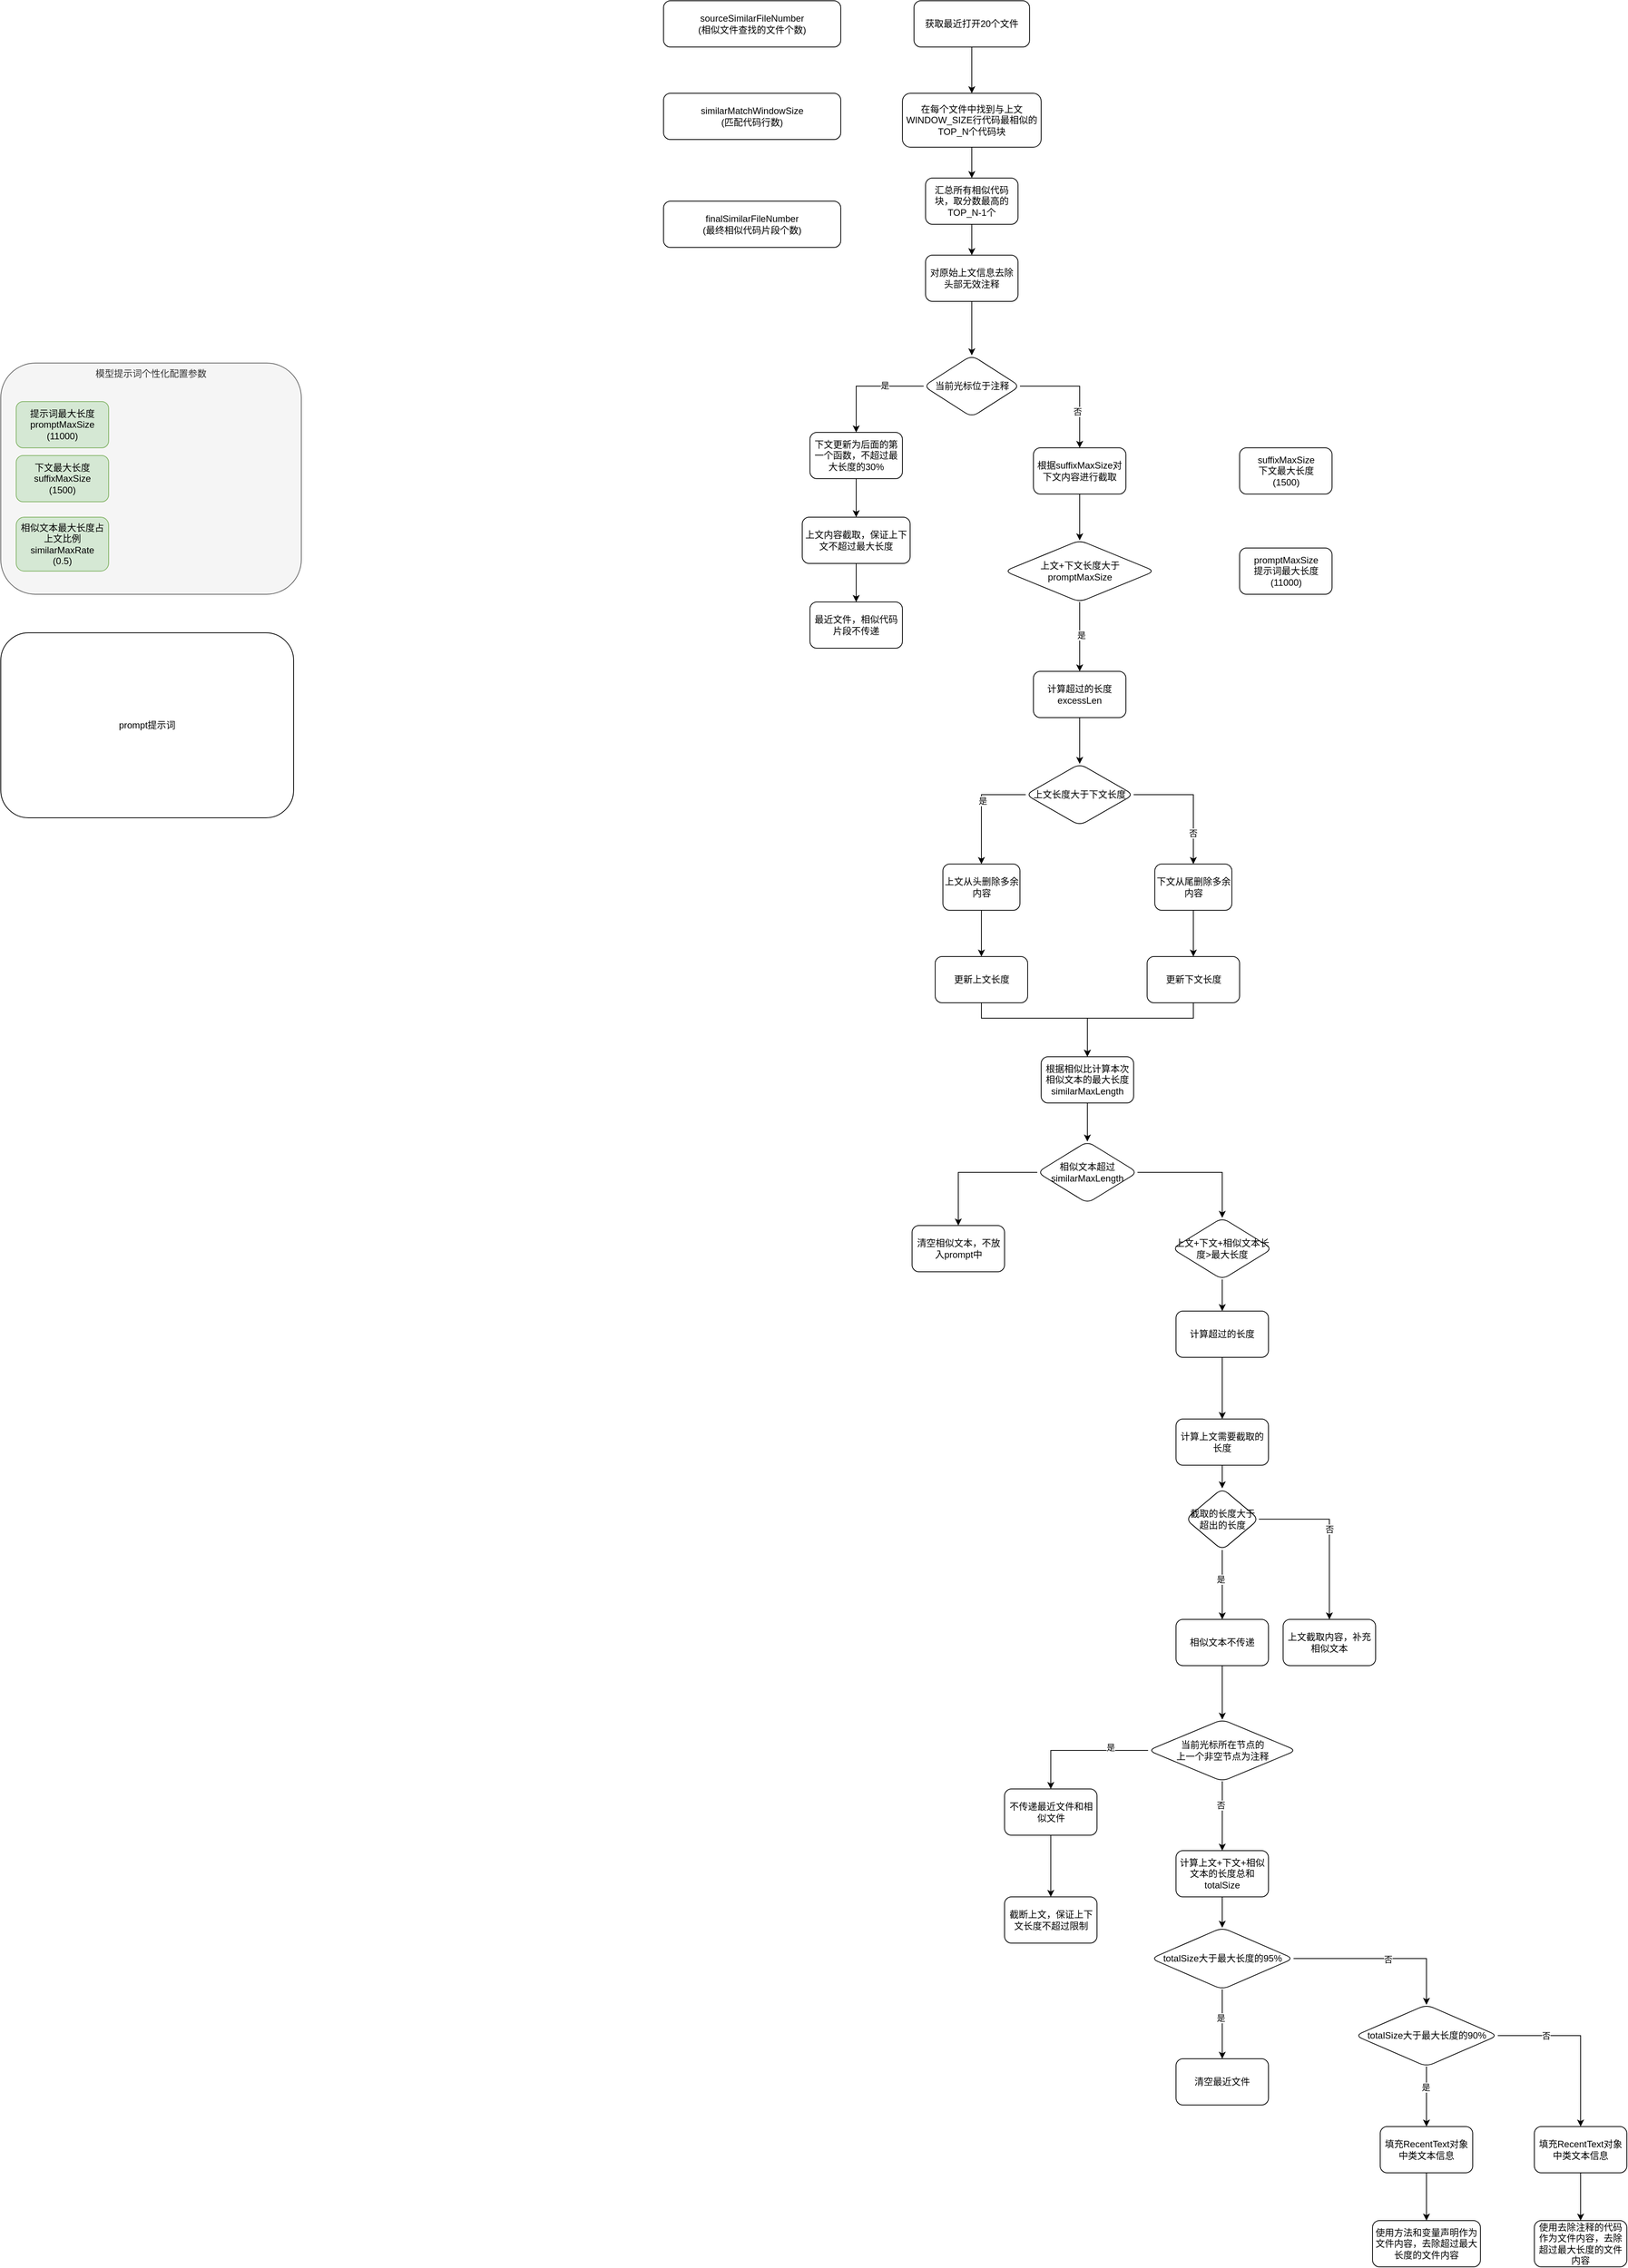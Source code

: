 <mxfile version="24.6.4" type="github" pages="2">
  <diagram id="vzhNXn0cpR2loQYzylK0" name="代码续写prompt构建">
    <mxGraphModel dx="1740" dy="1658" grid="1" gridSize="10" guides="1" tooltips="1" connect="1" arrows="1" fold="1" page="1" pageScale="1" pageWidth="827" pageHeight="1169" math="0" shadow="0">
      <root>
        <mxCell id="0" />
        <mxCell id="1" parent="0" />
        <mxCell id="raw9m31f8Q8C_QpOb1Fa-3" value="模型提示词个性化配置参数" style="rounded=1;whiteSpace=wrap;html=1;verticalAlign=top;fillColor=#f5f5f5;fontColor=#333333;strokeColor=#666666;" parent="1" vertex="1">
          <mxGeometry x="-10" y="50" width="390" height="300" as="geometry" />
        </mxCell>
        <mxCell id="raw9m31f8Q8C_QpOb1Fa-1" value="&lt;div&gt;提示词最大长度&lt;/div&gt;&lt;div&gt;&lt;span style=&quot;background-color: initial;&quot;&gt;promptMaxSize&lt;/span&gt;&lt;/div&gt;&lt;div&gt;&lt;span style=&quot;background-color: initial;&quot;&gt;(11000)&lt;/span&gt;&lt;/div&gt;" style="rounded=1;whiteSpace=wrap;html=1;fillColor=#d5e8d4;strokeColor=#82b366;" parent="1" vertex="1">
          <mxGeometry x="10" y="100" width="120" height="60" as="geometry" />
        </mxCell>
        <mxCell id="raw9m31f8Q8C_QpOb1Fa-2" value="&lt;div&gt;下文最大长度&lt;/div&gt;&lt;div&gt;suffix&lt;span style=&quot;background-color: initial;&quot;&gt;MaxSize&lt;/span&gt;&lt;/div&gt;&lt;div&gt;&lt;span style=&quot;background-color: initial;&quot;&gt;(1500)&lt;/span&gt;&lt;/div&gt;" style="rounded=1;whiteSpace=wrap;html=1;fillColor=#d5e8d4;strokeColor=#82b366;" parent="1" vertex="1">
          <mxGeometry x="10" y="170" width="120" height="60" as="geometry" />
        </mxCell>
        <mxCell id="raw9m31f8Q8C_QpOb1Fa-4" value="相似文本最大长度占上文比例&lt;div&gt;similarMaxRate&lt;/div&gt;&lt;div&gt;(0.5)&lt;/div&gt;" style="rounded=1;whiteSpace=wrap;html=1;fillColor=#d5e8d4;strokeColor=#82b366;" parent="1" vertex="1">
          <mxGeometry x="10" y="250" width="120" height="70" as="geometry" />
        </mxCell>
        <mxCell id="raw9m31f8Q8C_QpOb1Fa-5" value="prompt提示词" style="rounded=1;whiteSpace=wrap;html=1;" parent="1" vertex="1">
          <mxGeometry x="-10" y="400" width="380" height="240" as="geometry" />
        </mxCell>
        <mxCell id="raw9m31f8Q8C_QpOb1Fa-11" value="" style="edgeStyle=orthogonalEdgeStyle;rounded=0;orthogonalLoop=1;jettySize=auto;html=1;" parent="1" source="raw9m31f8Q8C_QpOb1Fa-6" target="raw9m31f8Q8C_QpOb1Fa-7" edge="1">
          <mxGeometry relative="1" as="geometry" />
        </mxCell>
        <mxCell id="raw9m31f8Q8C_QpOb1Fa-6" value="获取最近打开20个文件" style="rounded=1;whiteSpace=wrap;html=1;" parent="1" vertex="1">
          <mxGeometry x="1175" y="-420" width="150" height="60" as="geometry" />
        </mxCell>
        <mxCell id="raw9m31f8Q8C_QpOb1Fa-13" value="" style="edgeStyle=orthogonalEdgeStyle;rounded=0;orthogonalLoop=1;jettySize=auto;html=1;" parent="1" source="raw9m31f8Q8C_QpOb1Fa-7" target="raw9m31f8Q8C_QpOb1Fa-12" edge="1">
          <mxGeometry relative="1" as="geometry" />
        </mxCell>
        <mxCell id="raw9m31f8Q8C_QpOb1Fa-7" value="在每个文件中找到与上文WINDOW_SIZE行代码最相似的TOP_N个代码块" style="rounded=1;whiteSpace=wrap;html=1;" parent="1" vertex="1">
          <mxGeometry x="1160" y="-300" width="180" height="70" as="geometry" />
        </mxCell>
        <mxCell id="B659ajGcxB3UIlLO64on-47" style="edgeStyle=orthogonalEdgeStyle;rounded=0;orthogonalLoop=1;jettySize=auto;html=1;entryX=0.5;entryY=0;entryDx=0;entryDy=0;" edge="1" parent="1" source="raw9m31f8Q8C_QpOb1Fa-12" target="raw9m31f8Q8C_QpOb1Fa-14">
          <mxGeometry relative="1" as="geometry" />
        </mxCell>
        <mxCell id="raw9m31f8Q8C_QpOb1Fa-12" value="汇总所有相似代码块，取分数最高的TOP_N-1个" style="whiteSpace=wrap;html=1;rounded=1;" parent="1" vertex="1">
          <mxGeometry x="1190" y="-190" width="120" height="60" as="geometry" />
        </mxCell>
        <mxCell id="raw9m31f8Q8C_QpOb1Fa-16" value="" style="edgeStyle=orthogonalEdgeStyle;rounded=0;orthogonalLoop=1;jettySize=auto;html=1;" parent="1" source="raw9m31f8Q8C_QpOb1Fa-14" target="raw9m31f8Q8C_QpOb1Fa-15" edge="1">
          <mxGeometry relative="1" as="geometry" />
        </mxCell>
        <mxCell id="raw9m31f8Q8C_QpOb1Fa-14" value="对原始上文信息去除头部无效注释" style="rounded=1;whiteSpace=wrap;html=1;" parent="1" vertex="1">
          <mxGeometry x="1190" y="-90" width="120" height="60" as="geometry" />
        </mxCell>
        <mxCell id="raw9m31f8Q8C_QpOb1Fa-18" value="" style="edgeStyle=orthogonalEdgeStyle;rounded=0;orthogonalLoop=1;jettySize=auto;html=1;" parent="1" source="raw9m31f8Q8C_QpOb1Fa-15" target="raw9m31f8Q8C_QpOb1Fa-17" edge="1">
          <mxGeometry relative="1" as="geometry" />
        </mxCell>
        <mxCell id="raw9m31f8Q8C_QpOb1Fa-19" value="是" style="edgeLabel;html=1;align=center;verticalAlign=middle;resizable=0;points=[];" parent="raw9m31f8Q8C_QpOb1Fa-18" vertex="1" connectable="0">
          <mxGeometry x="-0.316" y="-1" relative="1" as="geometry">
            <mxPoint as="offset" />
          </mxGeometry>
        </mxCell>
        <mxCell id="raw9m31f8Q8C_QpOb1Fa-21" value="" style="edgeStyle=orthogonalEdgeStyle;rounded=0;orthogonalLoop=1;jettySize=auto;html=1;" parent="1" source="raw9m31f8Q8C_QpOb1Fa-15" target="raw9m31f8Q8C_QpOb1Fa-20" edge="1">
          <mxGeometry relative="1" as="geometry" />
        </mxCell>
        <mxCell id="raw9m31f8Q8C_QpOb1Fa-22" value="否" style="edgeLabel;html=1;align=center;verticalAlign=middle;resizable=0;points=[];" parent="raw9m31f8Q8C_QpOb1Fa-21" vertex="1" connectable="0">
          <mxGeometry x="0.403" y="-3" relative="1" as="geometry">
            <mxPoint as="offset" />
          </mxGeometry>
        </mxCell>
        <mxCell id="raw9m31f8Q8C_QpOb1Fa-15" value="当前光标位于注释" style="rhombus;whiteSpace=wrap;html=1;rounded=1;" parent="1" vertex="1">
          <mxGeometry x="1187.5" y="40" width="125" height="80" as="geometry" />
        </mxCell>
        <mxCell id="raw9m31f8Q8C_QpOb1Fa-24" value="" style="edgeStyle=orthogonalEdgeStyle;rounded=0;orthogonalLoop=1;jettySize=auto;html=1;" parent="1" source="raw9m31f8Q8C_QpOb1Fa-17" target="raw9m31f8Q8C_QpOb1Fa-23" edge="1">
          <mxGeometry relative="1" as="geometry" />
        </mxCell>
        <mxCell id="raw9m31f8Q8C_QpOb1Fa-17" value="下文更新为后面的第一个函数，不超过最大长度的30%" style="whiteSpace=wrap;html=1;rounded=1;" parent="1" vertex="1">
          <mxGeometry x="1040" y="140" width="120" height="60" as="geometry" />
        </mxCell>
        <mxCell id="raw9m31f8Q8C_QpOb1Fa-28" value="" style="edgeStyle=orthogonalEdgeStyle;rounded=0;orthogonalLoop=1;jettySize=auto;html=1;" parent="1" source="raw9m31f8Q8C_QpOb1Fa-20" target="raw9m31f8Q8C_QpOb1Fa-27" edge="1">
          <mxGeometry relative="1" as="geometry" />
        </mxCell>
        <mxCell id="raw9m31f8Q8C_QpOb1Fa-20" value="根据suffix&lt;span style=&quot;background-color: initial;&quot;&gt;MaxSize&lt;/span&gt;对下文内容进行截取" style="whiteSpace=wrap;html=1;rounded=1;" parent="1" vertex="1">
          <mxGeometry x="1330" y="160" width="120" height="60" as="geometry" />
        </mxCell>
        <mxCell id="raw9m31f8Q8C_QpOb1Fa-26" value="" style="edgeStyle=orthogonalEdgeStyle;rounded=0;orthogonalLoop=1;jettySize=auto;html=1;" parent="1" source="raw9m31f8Q8C_QpOb1Fa-23" target="raw9m31f8Q8C_QpOb1Fa-25" edge="1">
          <mxGeometry relative="1" as="geometry" />
        </mxCell>
        <mxCell id="raw9m31f8Q8C_QpOb1Fa-23" value="上文内容截取，保证上下文不超过最大长度" style="whiteSpace=wrap;html=1;rounded=1;" parent="1" vertex="1">
          <mxGeometry x="1030" y="250" width="140" height="60" as="geometry" />
        </mxCell>
        <mxCell id="raw9m31f8Q8C_QpOb1Fa-25" value="最近文件，相似代码片段不传递" style="whiteSpace=wrap;html=1;rounded=1;" parent="1" vertex="1">
          <mxGeometry x="1040" y="360" width="120" height="60" as="geometry" />
        </mxCell>
        <mxCell id="raw9m31f8Q8C_QpOb1Fa-30" value="" style="edgeStyle=orthogonalEdgeStyle;rounded=0;orthogonalLoop=1;jettySize=auto;html=1;" parent="1" source="raw9m31f8Q8C_QpOb1Fa-27" target="raw9m31f8Q8C_QpOb1Fa-29" edge="1">
          <mxGeometry relative="1" as="geometry" />
        </mxCell>
        <mxCell id="B659ajGcxB3UIlLO64on-53" value="是" style="edgeLabel;html=1;align=center;verticalAlign=middle;resizable=0;points=[];" vertex="1" connectable="0" parent="raw9m31f8Q8C_QpOb1Fa-30">
          <mxGeometry x="-0.047" y="2" relative="1" as="geometry">
            <mxPoint as="offset" />
          </mxGeometry>
        </mxCell>
        <mxCell id="raw9m31f8Q8C_QpOb1Fa-27" value="上文+下文长度大于&lt;div&gt;promptMaxSize&lt;/div&gt;" style="rhombus;whiteSpace=wrap;html=1;rounded=1;" parent="1" vertex="1">
          <mxGeometry x="1292.5" y="280" width="195" height="80" as="geometry" />
        </mxCell>
        <mxCell id="raw9m31f8Q8C_QpOb1Fa-32" value="" style="edgeStyle=orthogonalEdgeStyle;rounded=0;orthogonalLoop=1;jettySize=auto;html=1;" parent="1" source="raw9m31f8Q8C_QpOb1Fa-29" target="raw9m31f8Q8C_QpOb1Fa-31" edge="1">
          <mxGeometry relative="1" as="geometry" />
        </mxCell>
        <mxCell id="raw9m31f8Q8C_QpOb1Fa-29" value="计算超过的长度&lt;div&gt;excessLen&lt;/div&gt;" style="whiteSpace=wrap;html=1;rounded=1;" parent="1" vertex="1">
          <mxGeometry x="1330" y="450" width="120" height="60" as="geometry" />
        </mxCell>
        <mxCell id="raw9m31f8Q8C_QpOb1Fa-34" value="" style="edgeStyle=orthogonalEdgeStyle;rounded=0;orthogonalLoop=1;jettySize=auto;html=1;" parent="1" source="raw9m31f8Q8C_QpOb1Fa-31" target="raw9m31f8Q8C_QpOb1Fa-33" edge="1">
          <mxGeometry relative="1" as="geometry" />
        </mxCell>
        <mxCell id="raw9m31f8Q8C_QpOb1Fa-41" value="是" style="edgeLabel;html=1;align=center;verticalAlign=middle;resizable=0;points=[];" parent="raw9m31f8Q8C_QpOb1Fa-34" vertex="1" connectable="0">
          <mxGeometry x="-0.116" y="1" relative="1" as="geometry">
            <mxPoint as="offset" />
          </mxGeometry>
        </mxCell>
        <mxCell id="raw9m31f8Q8C_QpOb1Fa-36" value="" style="edgeStyle=orthogonalEdgeStyle;rounded=0;orthogonalLoop=1;jettySize=auto;html=1;" parent="1" source="raw9m31f8Q8C_QpOb1Fa-31" target="raw9m31f8Q8C_QpOb1Fa-35" edge="1">
          <mxGeometry relative="1" as="geometry" />
        </mxCell>
        <mxCell id="raw9m31f8Q8C_QpOb1Fa-42" value="否" style="edgeLabel;html=1;align=center;verticalAlign=middle;resizable=0;points=[];" parent="raw9m31f8Q8C_QpOb1Fa-36" vertex="1" connectable="0">
          <mxGeometry x="0.516" y="-1" relative="1" as="geometry">
            <mxPoint as="offset" />
          </mxGeometry>
        </mxCell>
        <mxCell id="raw9m31f8Q8C_QpOb1Fa-31" value="上文长度大于下文长度" style="rhombus;whiteSpace=wrap;html=1;rounded=1;" parent="1" vertex="1">
          <mxGeometry x="1320" y="570" width="140" height="80" as="geometry" />
        </mxCell>
        <mxCell id="raw9m31f8Q8C_QpOb1Fa-38" value="" style="edgeStyle=orthogonalEdgeStyle;rounded=0;orthogonalLoop=1;jettySize=auto;html=1;" parent="1" source="raw9m31f8Q8C_QpOb1Fa-33" target="raw9m31f8Q8C_QpOb1Fa-37" edge="1">
          <mxGeometry relative="1" as="geometry" />
        </mxCell>
        <mxCell id="raw9m31f8Q8C_QpOb1Fa-33" value="上文从头删除多余内容" style="whiteSpace=wrap;html=1;rounded=1;" parent="1" vertex="1">
          <mxGeometry x="1212.5" y="700" width="100" height="60" as="geometry" />
        </mxCell>
        <mxCell id="raw9m31f8Q8C_QpOb1Fa-40" style="edgeStyle=orthogonalEdgeStyle;rounded=0;orthogonalLoop=1;jettySize=auto;html=1;entryX=0.5;entryY=0;entryDx=0;entryDy=0;" parent="1" source="raw9m31f8Q8C_QpOb1Fa-35" target="raw9m31f8Q8C_QpOb1Fa-39" edge="1">
          <mxGeometry relative="1" as="geometry" />
        </mxCell>
        <mxCell id="raw9m31f8Q8C_QpOb1Fa-35" value="下文从尾删除多余内容" style="whiteSpace=wrap;html=1;rounded=1;" parent="1" vertex="1">
          <mxGeometry x="1487.5" y="700" width="100" height="60" as="geometry" />
        </mxCell>
        <mxCell id="raw9m31f8Q8C_QpOb1Fa-47" style="edgeStyle=orthogonalEdgeStyle;rounded=0;orthogonalLoop=1;jettySize=auto;html=1;entryX=0.5;entryY=0;entryDx=0;entryDy=0;" parent="1" source="raw9m31f8Q8C_QpOb1Fa-37" target="raw9m31f8Q8C_QpOb1Fa-43" edge="1">
          <mxGeometry relative="1" as="geometry">
            <Array as="points">
              <mxPoint x="1263" y="900" />
              <mxPoint x="1400" y="900" />
            </Array>
          </mxGeometry>
        </mxCell>
        <mxCell id="raw9m31f8Q8C_QpOb1Fa-37" value="更新上文长度" style="whiteSpace=wrap;html=1;rounded=1;" parent="1" vertex="1">
          <mxGeometry x="1202.5" y="820" width="120" height="60" as="geometry" />
        </mxCell>
        <mxCell id="raw9m31f8Q8C_QpOb1Fa-46" style="edgeStyle=orthogonalEdgeStyle;rounded=0;orthogonalLoop=1;jettySize=auto;html=1;" parent="1" source="raw9m31f8Q8C_QpOb1Fa-39" target="raw9m31f8Q8C_QpOb1Fa-43" edge="1">
          <mxGeometry relative="1" as="geometry">
            <Array as="points">
              <mxPoint x="1538" y="900" />
              <mxPoint x="1400" y="900" />
            </Array>
          </mxGeometry>
        </mxCell>
        <mxCell id="raw9m31f8Q8C_QpOb1Fa-39" value="更新下文长度" style="whiteSpace=wrap;html=1;rounded=1;" parent="1" vertex="1">
          <mxGeometry x="1477.5" y="820" width="120" height="60" as="geometry" />
        </mxCell>
        <mxCell id="raw9m31f8Q8C_QpOb1Fa-49" value="" style="edgeStyle=orthogonalEdgeStyle;rounded=0;orthogonalLoop=1;jettySize=auto;html=1;" parent="1" source="raw9m31f8Q8C_QpOb1Fa-43" target="raw9m31f8Q8C_QpOb1Fa-48" edge="1">
          <mxGeometry relative="1" as="geometry" />
        </mxCell>
        <mxCell id="raw9m31f8Q8C_QpOb1Fa-43" value="根据相似比计算本次相似文本的最大长度&lt;div&gt;similarMaxLength&lt;/div&gt;" style="whiteSpace=wrap;html=1;rounded=1;" parent="1" vertex="1">
          <mxGeometry x="1340" y="950" width="120" height="60" as="geometry" />
        </mxCell>
        <mxCell id="raw9m31f8Q8C_QpOb1Fa-51" value="" style="edgeStyle=orthogonalEdgeStyle;rounded=0;orthogonalLoop=1;jettySize=auto;html=1;" parent="1" source="raw9m31f8Q8C_QpOb1Fa-48" target="raw9m31f8Q8C_QpOb1Fa-50" edge="1">
          <mxGeometry relative="1" as="geometry" />
        </mxCell>
        <mxCell id="raw9m31f8Q8C_QpOb1Fa-55" value="" style="edgeStyle=orthogonalEdgeStyle;rounded=0;orthogonalLoop=1;jettySize=auto;html=1;" parent="1" source="raw9m31f8Q8C_QpOb1Fa-48" target="raw9m31f8Q8C_QpOb1Fa-54" edge="1">
          <mxGeometry relative="1" as="geometry" />
        </mxCell>
        <mxCell id="raw9m31f8Q8C_QpOb1Fa-48" value="相似文本超过similarMaxLength" style="rhombus;whiteSpace=wrap;html=1;rounded=1;" parent="1" vertex="1">
          <mxGeometry x="1335" y="1060" width="130" height="80" as="geometry" />
        </mxCell>
        <mxCell id="raw9m31f8Q8C_QpOb1Fa-50" value="清空相似文本，不放入prompt中" style="whiteSpace=wrap;html=1;rounded=1;" parent="1" vertex="1">
          <mxGeometry x="1172.5" y="1169" width="120" height="60" as="geometry" />
        </mxCell>
        <mxCell id="raw9m31f8Q8C_QpOb1Fa-57" value="" style="edgeStyle=orthogonalEdgeStyle;rounded=0;orthogonalLoop=1;jettySize=auto;html=1;" parent="1" source="raw9m31f8Q8C_QpOb1Fa-54" target="raw9m31f8Q8C_QpOb1Fa-56" edge="1">
          <mxGeometry relative="1" as="geometry" />
        </mxCell>
        <mxCell id="raw9m31f8Q8C_QpOb1Fa-54" value="上文+下文+相似文本长度&amp;gt;最大长度" style="rhombus;whiteSpace=wrap;html=1;rounded=1;" parent="1" vertex="1">
          <mxGeometry x="1510" y="1159" width="130" height="80" as="geometry" />
        </mxCell>
        <mxCell id="B659ajGcxB3UIlLO64on-2" value="" style="edgeStyle=orthogonalEdgeStyle;rounded=0;orthogonalLoop=1;jettySize=auto;html=1;" edge="1" parent="1" source="raw9m31f8Q8C_QpOb1Fa-56" target="B659ajGcxB3UIlLO64on-1">
          <mxGeometry relative="1" as="geometry" />
        </mxCell>
        <mxCell id="raw9m31f8Q8C_QpOb1Fa-56" value="计算超过的长度" style="whiteSpace=wrap;html=1;rounded=1;" parent="1" vertex="1">
          <mxGeometry x="1515" y="1280" width="120" height="60" as="geometry" />
        </mxCell>
        <mxCell id="B659ajGcxB3UIlLO64on-4" value="" style="edgeStyle=orthogonalEdgeStyle;rounded=0;orthogonalLoop=1;jettySize=auto;html=1;" edge="1" parent="1" source="B659ajGcxB3UIlLO64on-1" target="B659ajGcxB3UIlLO64on-3">
          <mxGeometry relative="1" as="geometry" />
        </mxCell>
        <mxCell id="B659ajGcxB3UIlLO64on-1" value="计算上文需要截取的长度" style="whiteSpace=wrap;html=1;rounded=1;" vertex="1" parent="1">
          <mxGeometry x="1515" y="1420" width="120" height="60" as="geometry" />
        </mxCell>
        <mxCell id="B659ajGcxB3UIlLO64on-6" value="" style="edgeStyle=orthogonalEdgeStyle;rounded=0;orthogonalLoop=1;jettySize=auto;html=1;" edge="1" parent="1" source="B659ajGcxB3UIlLO64on-3" target="B659ajGcxB3UIlLO64on-5">
          <mxGeometry relative="1" as="geometry" />
        </mxCell>
        <mxCell id="B659ajGcxB3UIlLO64on-9" value="是" style="edgeLabel;html=1;align=center;verticalAlign=middle;resizable=0;points=[];" vertex="1" connectable="0" parent="B659ajGcxB3UIlLO64on-6">
          <mxGeometry x="-0.164" y="-2" relative="1" as="geometry">
            <mxPoint as="offset" />
          </mxGeometry>
        </mxCell>
        <mxCell id="B659ajGcxB3UIlLO64on-8" value="" style="edgeStyle=orthogonalEdgeStyle;rounded=0;orthogonalLoop=1;jettySize=auto;html=1;" edge="1" parent="1" source="B659ajGcxB3UIlLO64on-3" target="B659ajGcxB3UIlLO64on-7">
          <mxGeometry relative="1" as="geometry" />
        </mxCell>
        <mxCell id="B659ajGcxB3UIlLO64on-10" value="否" style="edgeLabel;html=1;align=center;verticalAlign=middle;resizable=0;points=[];" vertex="1" connectable="0" parent="B659ajGcxB3UIlLO64on-8">
          <mxGeometry x="-0.055" relative="1" as="geometry">
            <mxPoint as="offset" />
          </mxGeometry>
        </mxCell>
        <mxCell id="B659ajGcxB3UIlLO64on-3" value="截取的长度大于超出的长度" style="rhombus;whiteSpace=wrap;html=1;rounded=1;" vertex="1" parent="1">
          <mxGeometry x="1527.5" y="1510" width="95" height="80" as="geometry" />
        </mxCell>
        <mxCell id="B659ajGcxB3UIlLO64on-12" value="" style="edgeStyle=orthogonalEdgeStyle;rounded=0;orthogonalLoop=1;jettySize=auto;html=1;" edge="1" parent="1" source="B659ajGcxB3UIlLO64on-5" target="B659ajGcxB3UIlLO64on-11">
          <mxGeometry relative="1" as="geometry" />
        </mxCell>
        <mxCell id="B659ajGcxB3UIlLO64on-5" value="相似文本不传递" style="whiteSpace=wrap;html=1;rounded=1;" vertex="1" parent="1">
          <mxGeometry x="1515" y="1680" width="120" height="60" as="geometry" />
        </mxCell>
        <mxCell id="B659ajGcxB3UIlLO64on-7" value="上文截取内容，补充相似文本" style="whiteSpace=wrap;html=1;rounded=1;" vertex="1" parent="1">
          <mxGeometry x="1654" y="1680" width="120" height="60" as="geometry" />
        </mxCell>
        <mxCell id="B659ajGcxB3UIlLO64on-14" value="" style="edgeStyle=orthogonalEdgeStyle;rounded=0;orthogonalLoop=1;jettySize=auto;html=1;" edge="1" parent="1" source="B659ajGcxB3UIlLO64on-11" target="B659ajGcxB3UIlLO64on-13">
          <mxGeometry relative="1" as="geometry" />
        </mxCell>
        <mxCell id="B659ajGcxB3UIlLO64on-19" value="是" style="edgeLabel;html=1;align=center;verticalAlign=middle;resizable=0;points=[];" vertex="1" connectable="0" parent="B659ajGcxB3UIlLO64on-14">
          <mxGeometry x="-0.44" y="-4" relative="1" as="geometry">
            <mxPoint as="offset" />
          </mxGeometry>
        </mxCell>
        <mxCell id="B659ajGcxB3UIlLO64on-25" value="" style="edgeStyle=orthogonalEdgeStyle;rounded=0;orthogonalLoop=1;jettySize=auto;html=1;" edge="1" parent="1" source="B659ajGcxB3UIlLO64on-11" target="B659ajGcxB3UIlLO64on-24">
          <mxGeometry relative="1" as="geometry" />
        </mxCell>
        <mxCell id="B659ajGcxB3UIlLO64on-26" value="否" style="edgeLabel;html=1;align=center;verticalAlign=middle;resizable=0;points=[];" vertex="1" connectable="0" parent="B659ajGcxB3UIlLO64on-25">
          <mxGeometry x="-0.32" y="-2" relative="1" as="geometry">
            <mxPoint as="offset" />
          </mxGeometry>
        </mxCell>
        <mxCell id="B659ajGcxB3UIlLO64on-11" value="当前光标所在节点的&lt;div&gt;上一个非空节点为注释&lt;/div&gt;" style="rhombus;whiteSpace=wrap;html=1;rounded=1;" vertex="1" parent="1">
          <mxGeometry x="1478.75" y="1810" width="192.5" height="80" as="geometry" />
        </mxCell>
        <mxCell id="B659ajGcxB3UIlLO64on-16" value="" style="edgeStyle=orthogonalEdgeStyle;rounded=0;orthogonalLoop=1;jettySize=auto;html=1;" edge="1" parent="1" source="B659ajGcxB3UIlLO64on-13" target="B659ajGcxB3UIlLO64on-15">
          <mxGeometry relative="1" as="geometry" />
        </mxCell>
        <mxCell id="B659ajGcxB3UIlLO64on-13" value="不传递最近文件和相似文件" style="whiteSpace=wrap;html=1;rounded=1;" vertex="1" parent="1">
          <mxGeometry x="1292.5" y="1900" width="120" height="60" as="geometry" />
        </mxCell>
        <mxCell id="B659ajGcxB3UIlLO64on-15" value="截断上文，保证上下文长度不超过限制" style="whiteSpace=wrap;html=1;rounded=1;" vertex="1" parent="1">
          <mxGeometry x="1292.5" y="2040" width="120" height="60" as="geometry" />
        </mxCell>
        <mxCell id="B659ajGcxB3UIlLO64on-28" value="" style="edgeStyle=orthogonalEdgeStyle;rounded=0;orthogonalLoop=1;jettySize=auto;html=1;" edge="1" parent="1" source="B659ajGcxB3UIlLO64on-24" target="B659ajGcxB3UIlLO64on-27">
          <mxGeometry relative="1" as="geometry" />
        </mxCell>
        <mxCell id="B659ajGcxB3UIlLO64on-24" value="计算上文+下文+相似文本的长度总和totalSize" style="whiteSpace=wrap;html=1;rounded=1;" vertex="1" parent="1">
          <mxGeometry x="1515" y="1980" width="120" height="60" as="geometry" />
        </mxCell>
        <mxCell id="B659ajGcxB3UIlLO64on-30" value="" style="edgeStyle=orthogonalEdgeStyle;rounded=0;orthogonalLoop=1;jettySize=auto;html=1;" edge="1" parent="1" source="B659ajGcxB3UIlLO64on-27" target="B659ajGcxB3UIlLO64on-29">
          <mxGeometry relative="1" as="geometry" />
        </mxCell>
        <mxCell id="B659ajGcxB3UIlLO64on-31" value="是" style="edgeLabel;html=1;align=center;verticalAlign=middle;resizable=0;points=[];" vertex="1" connectable="0" parent="B659ajGcxB3UIlLO64on-30">
          <mxGeometry x="-0.187" y="-2" relative="1" as="geometry">
            <mxPoint as="offset" />
          </mxGeometry>
        </mxCell>
        <mxCell id="B659ajGcxB3UIlLO64on-35" value="" style="edgeStyle=orthogonalEdgeStyle;rounded=0;orthogonalLoop=1;jettySize=auto;html=1;" edge="1" parent="1" source="B659ajGcxB3UIlLO64on-27" target="B659ajGcxB3UIlLO64on-34">
          <mxGeometry relative="1" as="geometry" />
        </mxCell>
        <mxCell id="B659ajGcxB3UIlLO64on-38" value="否" style="edgeLabel;html=1;align=center;verticalAlign=middle;resizable=0;points=[];" vertex="1" connectable="0" parent="B659ajGcxB3UIlLO64on-35">
          <mxGeometry x="0.052" y="-1" relative="1" as="geometry">
            <mxPoint as="offset" />
          </mxGeometry>
        </mxCell>
        <mxCell id="B659ajGcxB3UIlLO64on-27" value="totalSize大于最大长度的95%" style="rhombus;whiteSpace=wrap;html=1;rounded=1;" vertex="1" parent="1">
          <mxGeometry x="1482.5" y="2080" width="185" height="80" as="geometry" />
        </mxCell>
        <mxCell id="B659ajGcxB3UIlLO64on-29" value="清空最近文件" style="whiteSpace=wrap;html=1;rounded=1;" vertex="1" parent="1">
          <mxGeometry x="1515" y="2250" width="120" height="60" as="geometry" />
        </mxCell>
        <mxCell id="B659ajGcxB3UIlLO64on-37" value="" style="edgeStyle=orthogonalEdgeStyle;rounded=0;orthogonalLoop=1;jettySize=auto;html=1;" edge="1" parent="1" source="B659ajGcxB3UIlLO64on-34" target="B659ajGcxB3UIlLO64on-36">
          <mxGeometry relative="1" as="geometry" />
        </mxCell>
        <mxCell id="B659ajGcxB3UIlLO64on-45" value="是" style="edgeLabel;html=1;align=center;verticalAlign=middle;resizable=0;points=[];" vertex="1" connectable="0" parent="B659ajGcxB3UIlLO64on-37">
          <mxGeometry x="-0.308" y="-1" relative="1" as="geometry">
            <mxPoint as="offset" />
          </mxGeometry>
        </mxCell>
        <mxCell id="B659ajGcxB3UIlLO64on-42" value="" style="edgeStyle=orthogonalEdgeStyle;rounded=0;orthogonalLoop=1;jettySize=auto;html=1;" edge="1" parent="1" source="B659ajGcxB3UIlLO64on-34" target="B659ajGcxB3UIlLO64on-41">
          <mxGeometry relative="1" as="geometry" />
        </mxCell>
        <mxCell id="B659ajGcxB3UIlLO64on-46" value="否" style="edgeLabel;html=1;align=center;verticalAlign=middle;resizable=0;points=[];" vertex="1" connectable="0" parent="B659ajGcxB3UIlLO64on-42">
          <mxGeometry x="-0.447" relative="1" as="geometry">
            <mxPoint as="offset" />
          </mxGeometry>
        </mxCell>
        <mxCell id="B659ajGcxB3UIlLO64on-34" value="totalSize大于最大长度的90%" style="rhombus;whiteSpace=wrap;html=1;rounded=1;" vertex="1" parent="1">
          <mxGeometry x="1747.5" y="2180" width="185" height="80" as="geometry" />
        </mxCell>
        <mxCell id="B659ajGcxB3UIlLO64on-40" value="" style="edgeStyle=orthogonalEdgeStyle;rounded=0;orthogonalLoop=1;jettySize=auto;html=1;" edge="1" parent="1" source="B659ajGcxB3UIlLO64on-36" target="B659ajGcxB3UIlLO64on-39">
          <mxGeometry relative="1" as="geometry" />
        </mxCell>
        <mxCell id="B659ajGcxB3UIlLO64on-36" value="填充RecentText对象中类文本信息" style="whiteSpace=wrap;html=1;rounded=1;" vertex="1" parent="1">
          <mxGeometry x="1780" y="2338" width="120" height="60" as="geometry" />
        </mxCell>
        <mxCell id="B659ajGcxB3UIlLO64on-39" value="使用方法和变量声明作为文件内容，去除超过最大长度的文件内容" style="whiteSpace=wrap;html=1;rounded=1;" vertex="1" parent="1">
          <mxGeometry x="1770" y="2460" width="140" height="60" as="geometry" />
        </mxCell>
        <mxCell id="B659ajGcxB3UIlLO64on-44" value="" style="edgeStyle=orthogonalEdgeStyle;rounded=0;orthogonalLoop=1;jettySize=auto;html=1;" edge="1" parent="1" source="B659ajGcxB3UIlLO64on-41" target="B659ajGcxB3UIlLO64on-43">
          <mxGeometry relative="1" as="geometry" />
        </mxCell>
        <mxCell id="B659ajGcxB3UIlLO64on-41" value="填充RecentText对象中类文本信息" style="whiteSpace=wrap;html=1;rounded=1;" vertex="1" parent="1">
          <mxGeometry x="1980" y="2338" width="120" height="60" as="geometry" />
        </mxCell>
        <mxCell id="B659ajGcxB3UIlLO64on-43" value="使用去除注释的代码作为&lt;span style=&quot;background-color: initial;&quot;&gt;文件内容，去除超过最大长度的文件内容&lt;/span&gt;" style="whiteSpace=wrap;html=1;rounded=1;" vertex="1" parent="1">
          <mxGeometry x="1980" y="2460" width="120" height="60" as="geometry" />
        </mxCell>
        <mxCell id="B659ajGcxB3UIlLO64on-48" value="&lt;div&gt;&lt;span style=&quot;background-color: initial;&quot;&gt;sourceS&lt;/span&gt;imilar&lt;span style=&quot;background-color: initial;&quot;&gt;File&lt;/span&gt;&lt;span style=&quot;background-color: initial;&quot;&gt;Number&lt;/span&gt;&lt;/div&gt;&lt;div&gt;(相似文件查找的文件个数)&lt;/div&gt;" style="rounded=1;whiteSpace=wrap;html=1;" vertex="1" parent="1">
          <mxGeometry x="850" y="-420" width="230" height="60" as="geometry" />
        </mxCell>
        <mxCell id="B659ajGcxB3UIlLO64on-49" value="&lt;div&gt;similarMatchWindowSize&lt;/div&gt;&lt;div&gt;&lt;span style=&quot;background-color: initial;&quot;&gt;(匹配代码行数)&lt;/span&gt;&lt;/div&gt;" style="rounded=1;whiteSpace=wrap;html=1;" vertex="1" parent="1">
          <mxGeometry x="850" y="-300" width="230" height="60" as="geometry" />
        </mxCell>
        <mxCell id="B659ajGcxB3UIlLO64on-50" value="&lt;div&gt;finalSimilarFileNumber&lt;/div&gt;&lt;div&gt;(最终相似代码片段个数)&lt;/div&gt;" style="rounded=1;whiteSpace=wrap;html=1;" vertex="1" parent="1">
          <mxGeometry x="850" y="-160" width="230" height="60" as="geometry" />
        </mxCell>
        <mxCell id="B659ajGcxB3UIlLO64on-54" value="&lt;div&gt;&lt;div&gt;suffix&lt;span style=&quot;background-color: initial;&quot;&gt;MaxSize&lt;/span&gt;&lt;/div&gt;&lt;/div&gt;&lt;div&gt;下文最大长度&lt;/div&gt;&lt;div&gt;&lt;span style=&quot;background-color: initial;&quot;&gt;(1500)&lt;/span&gt;&lt;br&gt;&lt;/div&gt;" style="rounded=1;whiteSpace=wrap;html=1;" vertex="1" parent="1">
          <mxGeometry x="1597.5" y="160" width="120" height="60" as="geometry" />
        </mxCell>
        <mxCell id="B659ajGcxB3UIlLO64on-55" value="&lt;div&gt;promptMaxSize&lt;br&gt;&lt;/div&gt;&lt;div&gt;提示词最大长度&lt;/div&gt;&lt;div&gt;&lt;span style=&quot;background-color: initial;&quot;&gt;(11000)&lt;/span&gt;&lt;/div&gt;" style="rounded=1;whiteSpace=wrap;html=1;" vertex="1" parent="1">
          <mxGeometry x="1597.5" y="290" width="120" height="60" as="geometry" />
        </mxCell>
      </root>
    </mxGraphModel>
  </diagram>
  <diagram name="第 1 页" id="jEDfotLl1M53ruZNgKZM">
    <mxGraphModel dx="1167" dy="624" grid="1" gridSize="10" guides="1" tooltips="1" connect="1" arrows="1" fold="1" page="1" pageScale="1" pageWidth="827" pageHeight="1169" math="0" shadow="0">
      <root>
        <mxCell id="0" />
        <mxCell id="1" parent="0" />
        <mxCell id="xEuWGb0h00F0R__ui8Ct-12" style="edgeStyle=orthogonalEdgeStyle;rounded=0;orthogonalLoop=1;jettySize=auto;html=1;entryX=0.5;entryY=0;entryDx=0;entryDy=0;" edge="1" parent="1" source="xEuWGb0h00F0R__ui8Ct-1" target="xEuWGb0h00F0R__ui8Ct-2">
          <mxGeometry relative="1" as="geometry" />
        </mxCell>
        <mxCell id="xEuWGb0h00F0R__ui8Ct-1" value="上下文prompt" style="rounded=1;whiteSpace=wrap;html=1;" vertex="1" parent="1">
          <mxGeometry x="295" y="40" width="120" height="60" as="geometry" />
        </mxCell>
        <mxCell id="xEuWGb0h00F0R__ui8Ct-13" style="edgeStyle=orthogonalEdgeStyle;rounded=0;orthogonalLoop=1;jettySize=auto;html=1;" edge="1" parent="1" source="xEuWGb0h00F0R__ui8Ct-2" target="xEuWGb0h00F0R__ui8Ct-3">
          <mxGeometry relative="1" as="geometry" />
        </mxCell>
        <mxCell id="xEuWGb0h00F0R__ui8Ct-2" value="切分成行" style="rounded=1;whiteSpace=wrap;html=1;" vertex="1" parent="1">
          <mxGeometry x="295" y="150" width="120" height="60" as="geometry" />
        </mxCell>
        <mxCell id="xEuWGb0h00F0R__ui8Ct-5" value="" style="edgeStyle=orthogonalEdgeStyle;rounded=0;orthogonalLoop=1;jettySize=auto;html=1;" edge="1" parent="1" source="xEuWGb0h00F0R__ui8Ct-3" target="xEuWGb0h00F0R__ui8Ct-4">
          <mxGeometry relative="1" as="geometry" />
        </mxCell>
        <mxCell id="xEuWGb0h00F0R__ui8Ct-3" value="切分成单词&lt;div&gt;(排除空和数字开头的单词)&lt;/div&gt;" style="rounded=1;whiteSpace=wrap;html=1;" vertex="1" parent="1">
          <mxGeometry x="280" y="250" width="150" height="60" as="geometry" />
        </mxCell>
        <mxCell id="xEuWGb0h00F0R__ui8Ct-7" value="" style="edgeStyle=orthogonalEdgeStyle;rounded=0;orthogonalLoop=1;jettySize=auto;html=1;" edge="1" parent="1" source="xEuWGb0h00F0R__ui8Ct-4" target="xEuWGb0h00F0R__ui8Ct-6">
          <mxGeometry relative="1" as="geometry" />
        </mxCell>
        <mxCell id="xEuWGb0h00F0R__ui8Ct-4" value="需要排除关键词" style="rhombus;whiteSpace=wrap;html=1;rounded=1;" vertex="1" parent="1">
          <mxGeometry x="287.5" y="340" width="135" height="60" as="geometry" />
        </mxCell>
        <mxCell id="xEuWGb0h00F0R__ui8Ct-9" value="" style="edgeStyle=orthogonalEdgeStyle;rounded=0;orthogonalLoop=1;jettySize=auto;html=1;" edge="1" parent="1" source="xEuWGb0h00F0R__ui8Ct-6" target="xEuWGb0h00F0R__ui8Ct-8">
          <mxGeometry relative="1" as="geometry" />
        </mxCell>
        <mxCell id="xEuWGb0h00F0R__ui8Ct-6" value="删除关键词" style="whiteSpace=wrap;html=1;rounded=1;" vertex="1" parent="1">
          <mxGeometry x="295" y="440" width="120" height="60" as="geometry" />
        </mxCell>
        <mxCell id="xEuWGb0h00F0R__ui8Ct-11" value="" style="edgeStyle=orthogonalEdgeStyle;rounded=0;orthogonalLoop=1;jettySize=auto;html=1;" edge="1" parent="1" source="xEuWGb0h00F0R__ui8Ct-8" target="xEuWGb0h00F0R__ui8Ct-10">
          <mxGeometry relative="1" as="geometry" />
        </mxCell>
        <mxCell id="xEuWGb0h00F0R__ui8Ct-8" value="需要去重" style="rhombus;whiteSpace=wrap;html=1;rounded=1;" vertex="1" parent="1">
          <mxGeometry x="315" y="530" width="80" height="60" as="geometry" />
        </mxCell>
        <mxCell id="xEuWGb0h00F0R__ui8Ct-15" value="" style="edgeStyle=orthogonalEdgeStyle;rounded=0;orthogonalLoop=1;jettySize=auto;html=1;" edge="1" parent="1" source="xEuWGb0h00F0R__ui8Ct-10" target="xEuWGb0h00F0R__ui8Ct-14">
          <mxGeometry relative="1" as="geometry" />
        </mxCell>
        <mxCell id="xEuWGb0h00F0R__ui8Ct-10" value="关键词去重" style="whiteSpace=wrap;html=1;rounded=1;" vertex="1" parent="1">
          <mxGeometry x="295" y="630" width="120" height="60" as="geometry" />
        </mxCell>
        <mxCell id="xEuWGb0h00F0R__ui8Ct-14" value="行数大于窗口大小" style="rhombus;whiteSpace=wrap;html=1;rounded=1;" vertex="1" parent="1">
          <mxGeometry x="292.5" y="740" width="125" height="80" as="geometry" />
        </mxCell>
      </root>
    </mxGraphModel>
  </diagram>
</mxfile>
